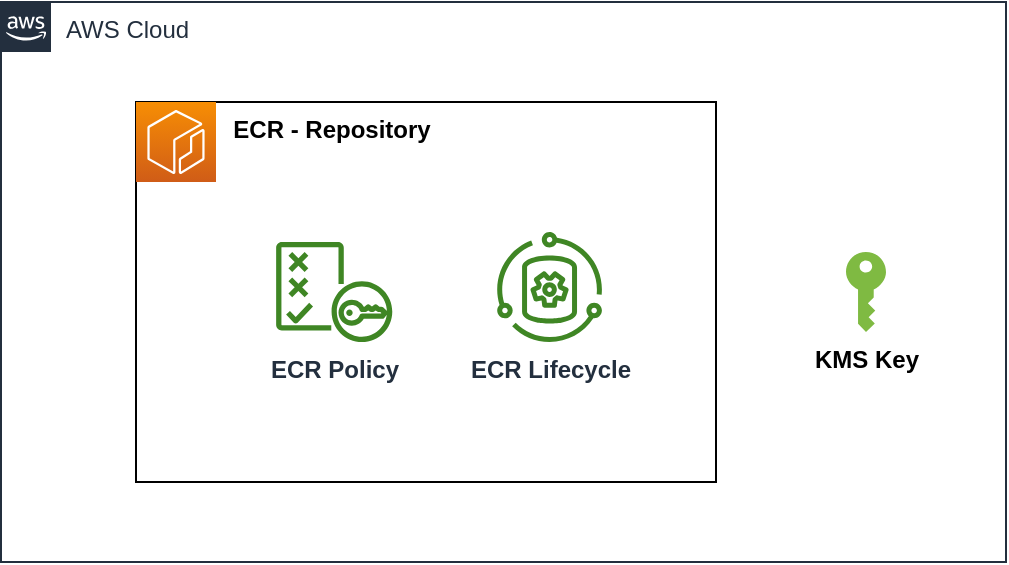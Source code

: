 <mxfile>
    <diagram id="Ht1M8jgEwFfnCIfOTk4-" name="Page-1">
        <mxGraphModel dx="683" dy="691" grid="1" gridSize="10" guides="1" tooltips="1" connect="1" arrows="1" fold="1" page="1" pageScale="1" pageWidth="827" pageHeight="1169" math="0" shadow="0">
            <root>
                <mxCell id="0"/>
                <mxCell id="1" parent="0"/>
                <mxCell id="jZVaUwOg5UY3L9NAnvdq-71" value="AWS Cloud" style="points=[[0,0],[0.25,0],[0.5,0],[0.75,0],[1,0],[1,0.25],[1,0.5],[1,0.75],[1,1],[0.75,1],[0.5,1],[0.25,1],[0,1],[0,0.75],[0,0.5],[0,0.25]];outlineConnect=0;gradientColor=none;html=1;whiteSpace=wrap;fontSize=12;fontStyle=0;shape=mxgraph.aws4.group;grIcon=mxgraph.aws4.group_aws_cloud_alt;strokeColor=#232F3E;fillColor=none;verticalAlign=top;align=left;spacingLeft=30;fontColor=#232F3E;dashed=0;labelBackgroundColor=none;container=1;pointerEvents=0;collapsible=0;recursiveResize=0;" parent="1" vertex="1">
                    <mxGeometry x="97.5" y="120" width="502.5" height="280" as="geometry"/>
                </mxCell>
                <mxCell id="6" value="" style="group" vertex="1" connectable="0" parent="jZVaUwOg5UY3L9NAnvdq-71">
                    <mxGeometry x="67.5" y="50" width="290" height="190" as="geometry"/>
                </mxCell>
                <mxCell id="7" value="&lt;b&gt;&amp;nbsp; &amp;nbsp; &amp;nbsp; &amp;nbsp; &amp;nbsp; &amp;nbsp; &amp;nbsp; ECR - Repository&lt;/b&gt;" style="rounded=0;whiteSpace=wrap;html=1;fontSize=12;align=left;labelPosition=center;verticalLabelPosition=middle;verticalAlign=top;container=0;" vertex="1" parent="6">
                    <mxGeometry width="290" height="190" as="geometry"/>
                </mxCell>
                <mxCell id="8" value="&lt;b&gt;ECR Policy&lt;/b&gt;" style="sketch=0;outlineConnect=0;fontColor=#232F3E;gradientColor=none;fillColor=#3F8624;strokeColor=none;dashed=0;verticalLabelPosition=bottom;verticalAlign=top;align=center;html=1;fontSize=12;fontStyle=0;aspect=fixed;pointerEvents=1;shape=mxgraph.aws4.policy;container=0;flipH=0;" vertex="1" parent="6">
                    <mxGeometry x="70" y="70" width="58.21" height="50" as="geometry"/>
                </mxCell>
                <mxCell id="9" value="" style="sketch=0;points=[[0,0,0],[0.25,0,0],[0.5,0,0],[0.75,0,0],[1,0,0],[0,1,0],[0.25,1,0],[0.5,1,0],[0.75,1,0],[1,1,0],[0,0.25,0],[0,0.5,0],[0,0.75,0],[1,0.25,0],[1,0.5,0],[1,0.75,0]];outlineConnect=0;fontColor=#232F3E;gradientColor=#F78E04;gradientDirection=north;fillColor=#D05C17;strokeColor=#ffffff;dashed=0;verticalLabelPosition=bottom;verticalAlign=top;align=center;html=1;fontSize=12;fontStyle=0;aspect=fixed;shape=mxgraph.aws4.resourceIcon;resIcon=mxgraph.aws4.ecr;" vertex="1" parent="6">
                    <mxGeometry width="40" height="40" as="geometry"/>
                </mxCell>
                <mxCell id="10" value="ECR Lifecycle" style="sketch=0;outlineConnect=0;fontColor=#232F3E;gradientColor=none;fillColor=#3F8624;strokeColor=none;dashed=0;verticalLabelPosition=bottom;verticalAlign=top;align=center;html=1;fontSize=12;fontStyle=1;aspect=fixed;pointerEvents=1;shape=mxgraph.aws4.elastic_block_store_amazon_data_lifecycle_manager;" vertex="1" parent="6">
                    <mxGeometry x="180" y="65" width="53.59" height="55" as="geometry"/>
                </mxCell>
                <mxCell id="zNsFo3Li7I948aQq0WSo-9" value="KMS Key" style="sketch=0;pointerEvents=1;shadow=0;dashed=0;html=1;strokeColor=none;labelPosition=center;verticalLabelPosition=bottom;verticalAlign=top;outlineConnect=0;align=center;shape=mxgraph.office.security.key_permissions;fillColor=#7FBA42;fontStyle=1;container=0;" parent="jZVaUwOg5UY3L9NAnvdq-71" vertex="1">
                    <mxGeometry x="422.5" y="125" width="20" height="40" as="geometry"/>
                </mxCell>
            </root>
        </mxGraphModel>
    </diagram>
</mxfile>